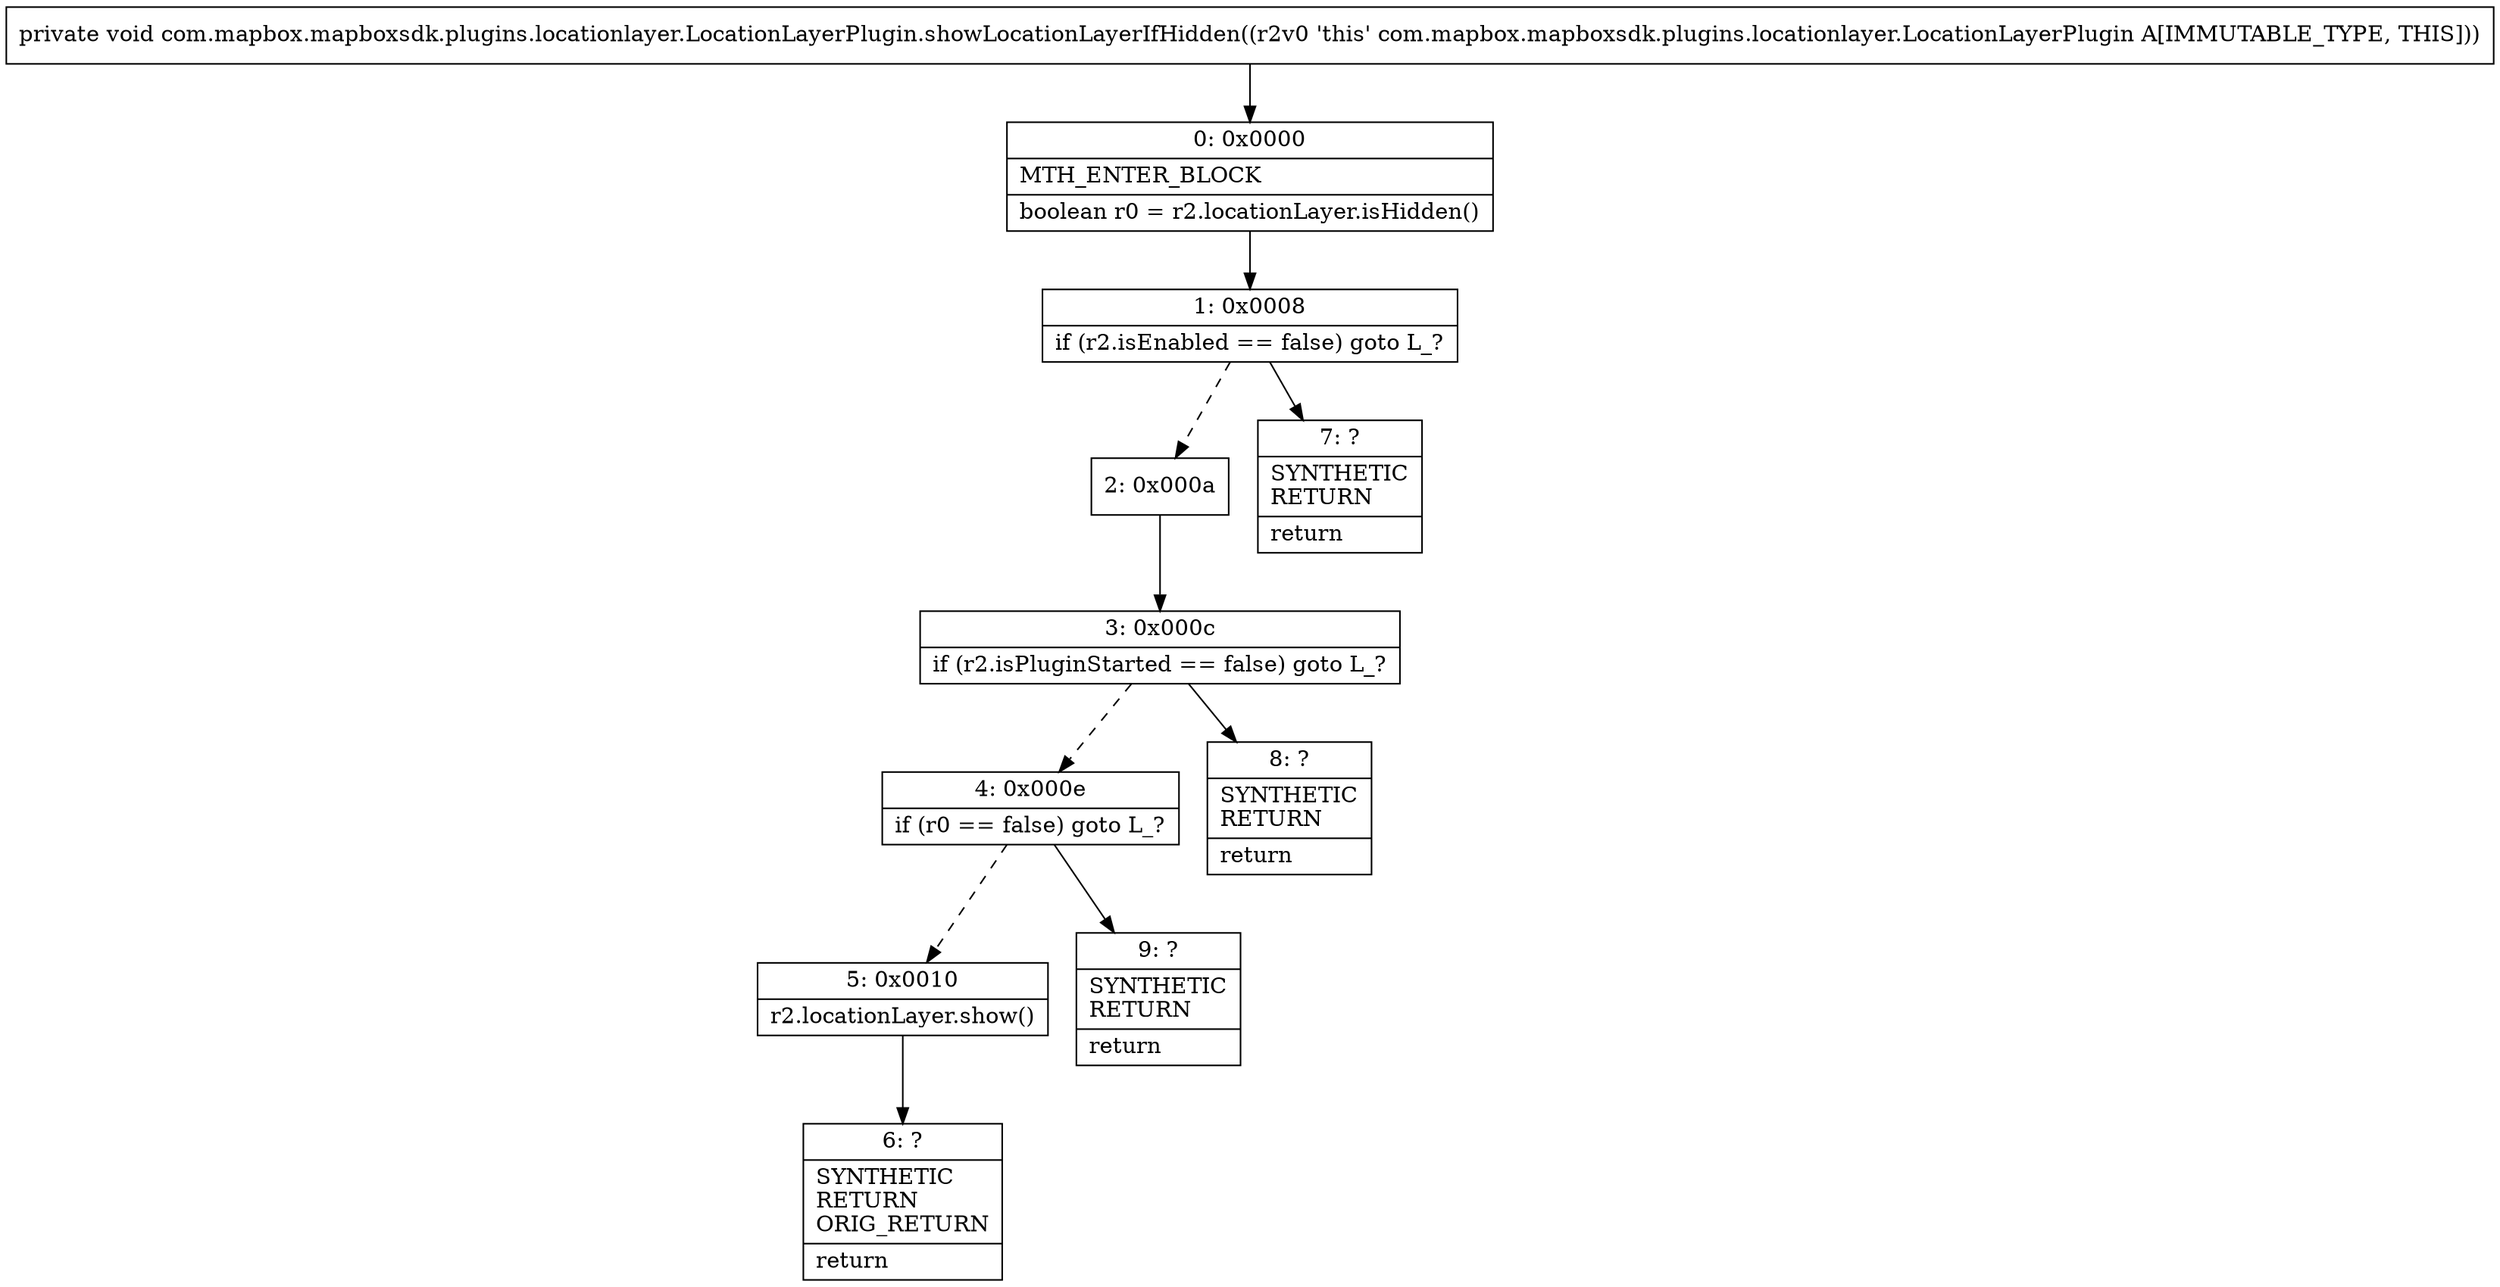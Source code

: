 digraph "CFG forcom.mapbox.mapboxsdk.plugins.locationlayer.LocationLayerPlugin.showLocationLayerIfHidden()V" {
Node_0 [shape=record,label="{0\:\ 0x0000|MTH_ENTER_BLOCK\l|boolean r0 = r2.locationLayer.isHidden()\l}"];
Node_1 [shape=record,label="{1\:\ 0x0008|if (r2.isEnabled == false) goto L_?\l}"];
Node_2 [shape=record,label="{2\:\ 0x000a}"];
Node_3 [shape=record,label="{3\:\ 0x000c|if (r2.isPluginStarted == false) goto L_?\l}"];
Node_4 [shape=record,label="{4\:\ 0x000e|if (r0 == false) goto L_?\l}"];
Node_5 [shape=record,label="{5\:\ 0x0010|r2.locationLayer.show()\l}"];
Node_6 [shape=record,label="{6\:\ ?|SYNTHETIC\lRETURN\lORIG_RETURN\l|return\l}"];
Node_7 [shape=record,label="{7\:\ ?|SYNTHETIC\lRETURN\l|return\l}"];
Node_8 [shape=record,label="{8\:\ ?|SYNTHETIC\lRETURN\l|return\l}"];
Node_9 [shape=record,label="{9\:\ ?|SYNTHETIC\lRETURN\l|return\l}"];
MethodNode[shape=record,label="{private void com.mapbox.mapboxsdk.plugins.locationlayer.LocationLayerPlugin.showLocationLayerIfHidden((r2v0 'this' com.mapbox.mapboxsdk.plugins.locationlayer.LocationLayerPlugin A[IMMUTABLE_TYPE, THIS])) }"];
MethodNode -> Node_0;
Node_0 -> Node_1;
Node_1 -> Node_2[style=dashed];
Node_1 -> Node_7;
Node_2 -> Node_3;
Node_3 -> Node_4[style=dashed];
Node_3 -> Node_8;
Node_4 -> Node_5[style=dashed];
Node_4 -> Node_9;
Node_5 -> Node_6;
}

